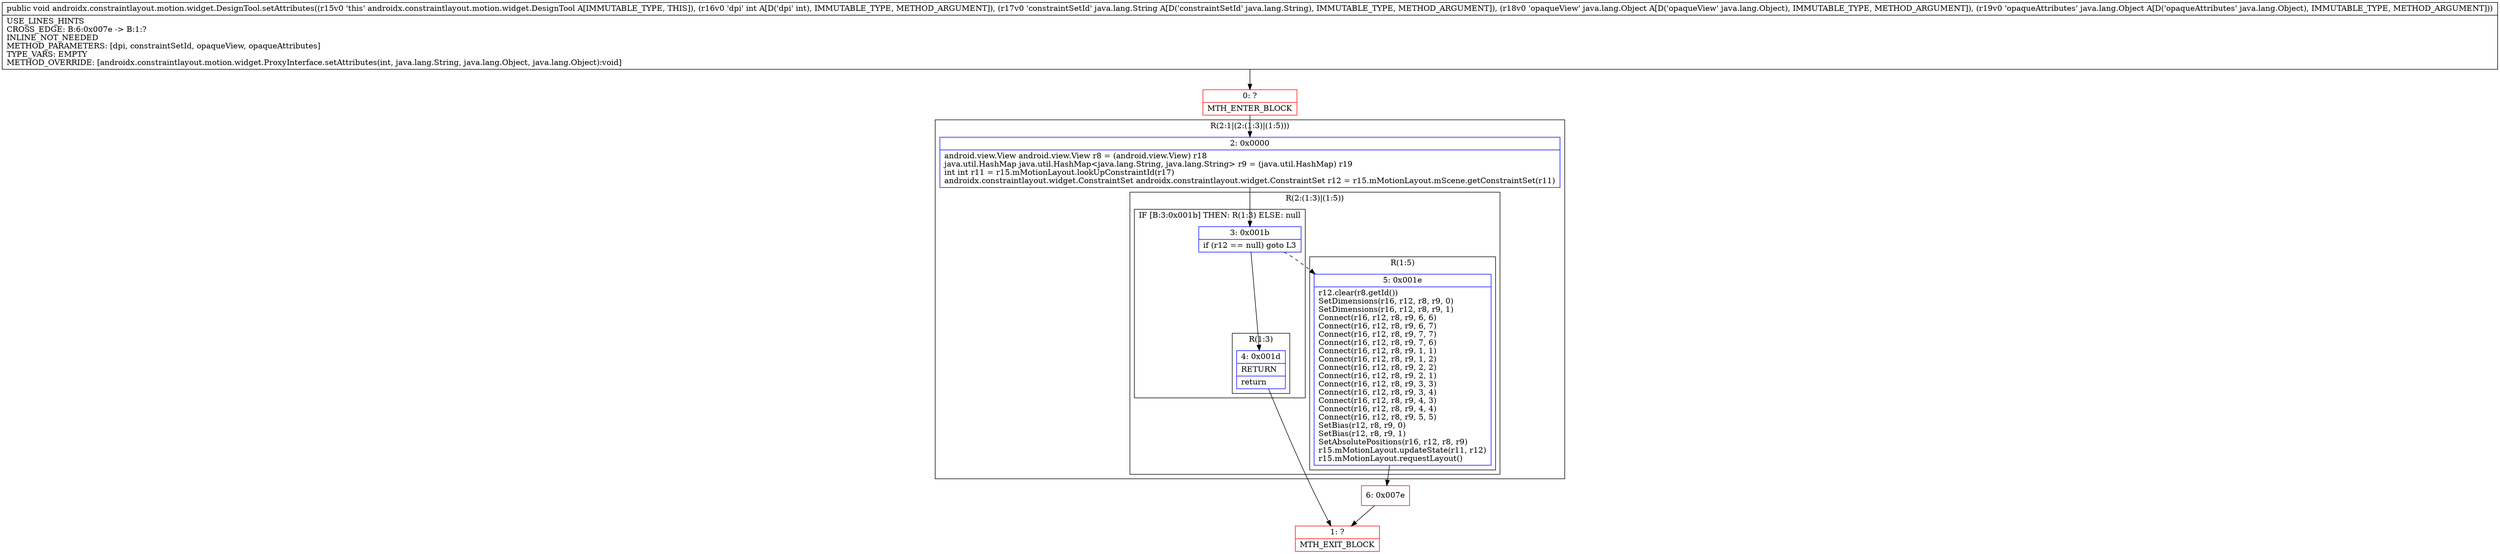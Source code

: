 digraph "CFG forandroidx.constraintlayout.motion.widget.DesignTool.setAttributes(ILjava\/lang\/String;Ljava\/lang\/Object;Ljava\/lang\/Object;)V" {
subgraph cluster_Region_1226990663 {
label = "R(2:1|(2:(1:3)|(1:5)))";
node [shape=record,color=blue];
Node_2 [shape=record,label="{2\:\ 0x0000|android.view.View android.view.View r8 = (android.view.View) r18\ljava.util.HashMap java.util.HashMap\<java.lang.String, java.lang.String\> r9 = (java.util.HashMap) r19\lint int r11 = r15.mMotionLayout.lookUpConstraintId(r17)\landroidx.constraintlayout.widget.ConstraintSet androidx.constraintlayout.widget.ConstraintSet r12 = r15.mMotionLayout.mScene.getConstraintSet(r11)\l}"];
subgraph cluster_Region_1174977156 {
label = "R(2:(1:3)|(1:5))";
node [shape=record,color=blue];
subgraph cluster_IfRegion_136935736 {
label = "IF [B:3:0x001b] THEN: R(1:3) ELSE: null";
node [shape=record,color=blue];
Node_3 [shape=record,label="{3\:\ 0x001b|if (r12 == null) goto L3\l}"];
subgraph cluster_Region_289655862 {
label = "R(1:3)";
node [shape=record,color=blue];
Node_4 [shape=record,label="{4\:\ 0x001d|RETURN\l|return\l}"];
}
}
subgraph cluster_Region_1446936795 {
label = "R(1:5)";
node [shape=record,color=blue];
Node_5 [shape=record,label="{5\:\ 0x001e|r12.clear(r8.getId())\lSetDimensions(r16, r12, r8, r9, 0)\lSetDimensions(r16, r12, r8, r9, 1)\lConnect(r16, r12, r8, r9, 6, 6)\lConnect(r16, r12, r8, r9, 6, 7)\lConnect(r16, r12, r8, r9, 7, 7)\lConnect(r16, r12, r8, r9, 7, 6)\lConnect(r16, r12, r8, r9, 1, 1)\lConnect(r16, r12, r8, r9, 1, 2)\lConnect(r16, r12, r8, r9, 2, 2)\lConnect(r16, r12, r8, r9, 2, 1)\lConnect(r16, r12, r8, r9, 3, 3)\lConnect(r16, r12, r8, r9, 3, 4)\lConnect(r16, r12, r8, r9, 4, 3)\lConnect(r16, r12, r8, r9, 4, 4)\lConnect(r16, r12, r8, r9, 5, 5)\lSetBias(r12, r8, r9, 0)\lSetBias(r12, r8, r9, 1)\lSetAbsolutePositions(r16, r12, r8, r9)\lr15.mMotionLayout.updateState(r11, r12)\lr15.mMotionLayout.requestLayout()\l}"];
}
}
}
Node_0 [shape=record,color=red,label="{0\:\ ?|MTH_ENTER_BLOCK\l}"];
Node_1 [shape=record,color=red,label="{1\:\ ?|MTH_EXIT_BLOCK\l}"];
Node_6 [shape=record,color=red,label="{6\:\ 0x007e}"];
MethodNode[shape=record,label="{public void androidx.constraintlayout.motion.widget.DesignTool.setAttributes((r15v0 'this' androidx.constraintlayout.motion.widget.DesignTool A[IMMUTABLE_TYPE, THIS]), (r16v0 'dpi' int A[D('dpi' int), IMMUTABLE_TYPE, METHOD_ARGUMENT]), (r17v0 'constraintSetId' java.lang.String A[D('constraintSetId' java.lang.String), IMMUTABLE_TYPE, METHOD_ARGUMENT]), (r18v0 'opaqueView' java.lang.Object A[D('opaqueView' java.lang.Object), IMMUTABLE_TYPE, METHOD_ARGUMENT]), (r19v0 'opaqueAttributes' java.lang.Object A[D('opaqueAttributes' java.lang.Object), IMMUTABLE_TYPE, METHOD_ARGUMENT]))  | USE_LINES_HINTS\lCROSS_EDGE: B:6:0x007e \-\> B:1:?\lINLINE_NOT_NEEDED\lMETHOD_PARAMETERS: [dpi, constraintSetId, opaqueView, opaqueAttributes]\lTYPE_VARS: EMPTY\lMETHOD_OVERRIDE: [androidx.constraintlayout.motion.widget.ProxyInterface.setAttributes(int, java.lang.String, java.lang.Object, java.lang.Object):void]\l}"];
MethodNode -> Node_0;Node_2 -> Node_3;
Node_3 -> Node_4;
Node_3 -> Node_5[style=dashed];
Node_4 -> Node_1;
Node_5 -> Node_6;
Node_0 -> Node_2;
Node_6 -> Node_1;
}

